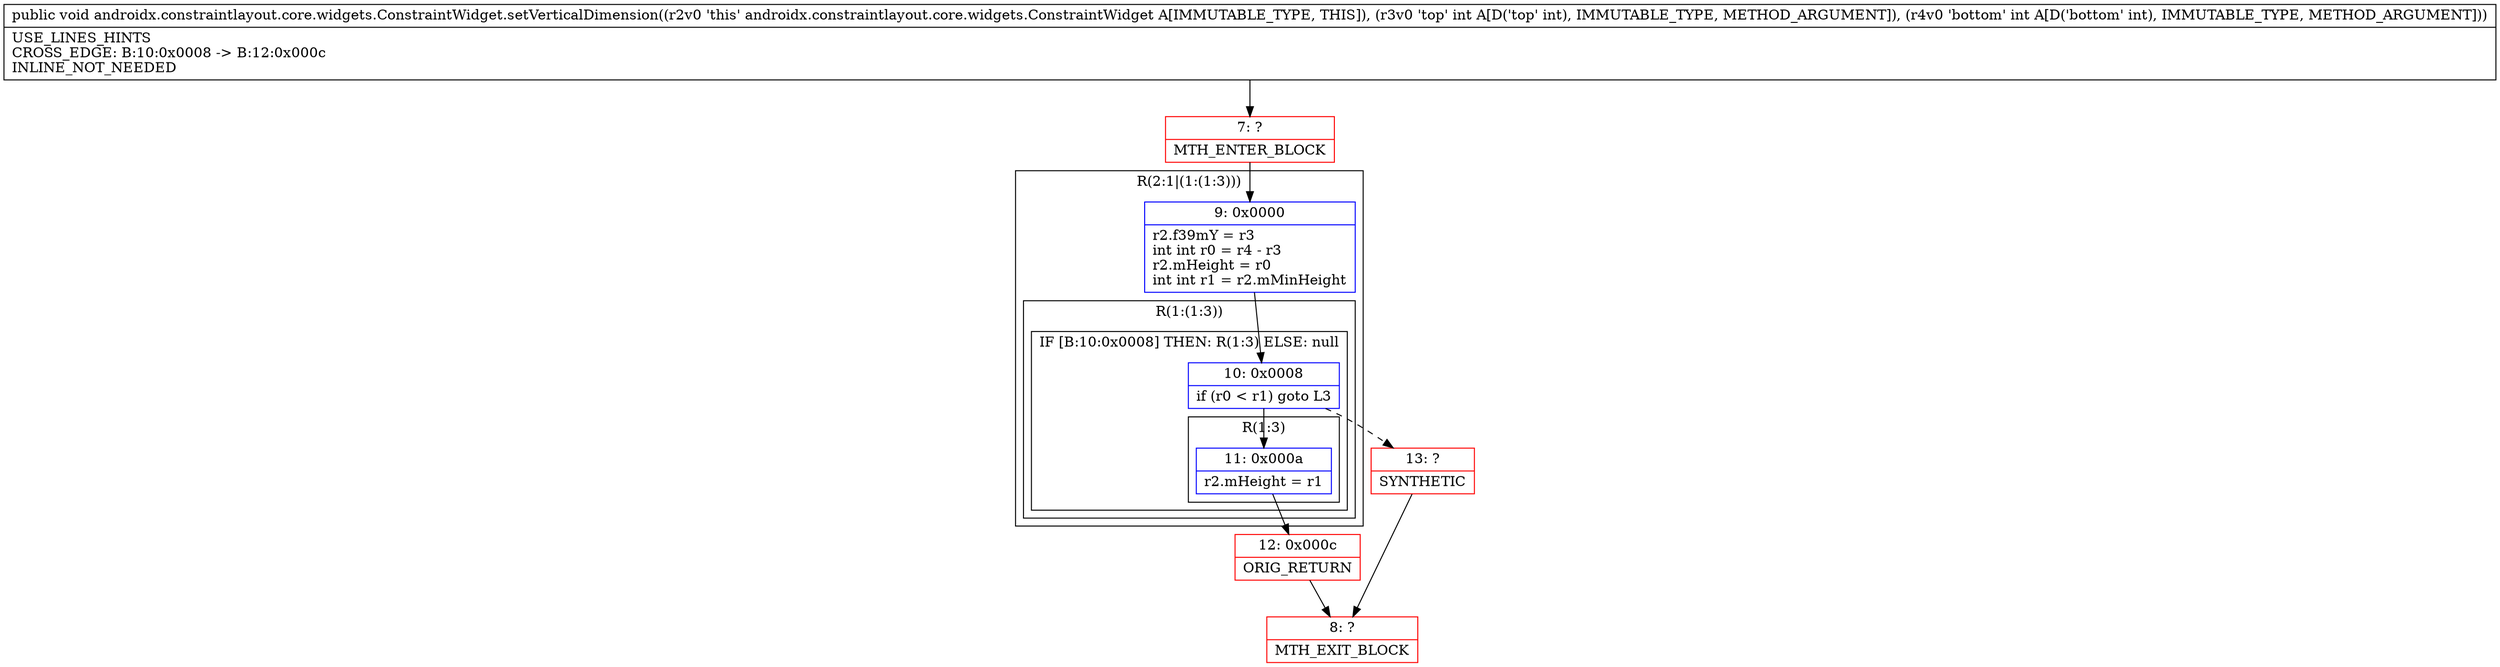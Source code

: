 digraph "CFG forandroidx.constraintlayout.core.widgets.ConstraintWidget.setVerticalDimension(II)V" {
subgraph cluster_Region_295707723 {
label = "R(2:1|(1:(1:3)))";
node [shape=record,color=blue];
Node_9 [shape=record,label="{9\:\ 0x0000|r2.f39mY = r3\lint int r0 = r4 \- r3\lr2.mHeight = r0\lint int r1 = r2.mMinHeight\l}"];
subgraph cluster_Region_716609768 {
label = "R(1:(1:3))";
node [shape=record,color=blue];
subgraph cluster_IfRegion_18691463 {
label = "IF [B:10:0x0008] THEN: R(1:3) ELSE: null";
node [shape=record,color=blue];
Node_10 [shape=record,label="{10\:\ 0x0008|if (r0 \< r1) goto L3\l}"];
subgraph cluster_Region_460950906 {
label = "R(1:3)";
node [shape=record,color=blue];
Node_11 [shape=record,label="{11\:\ 0x000a|r2.mHeight = r1\l}"];
}
}
}
}
Node_7 [shape=record,color=red,label="{7\:\ ?|MTH_ENTER_BLOCK\l}"];
Node_12 [shape=record,color=red,label="{12\:\ 0x000c|ORIG_RETURN\l}"];
Node_8 [shape=record,color=red,label="{8\:\ ?|MTH_EXIT_BLOCK\l}"];
Node_13 [shape=record,color=red,label="{13\:\ ?|SYNTHETIC\l}"];
MethodNode[shape=record,label="{public void androidx.constraintlayout.core.widgets.ConstraintWidget.setVerticalDimension((r2v0 'this' androidx.constraintlayout.core.widgets.ConstraintWidget A[IMMUTABLE_TYPE, THIS]), (r3v0 'top' int A[D('top' int), IMMUTABLE_TYPE, METHOD_ARGUMENT]), (r4v0 'bottom' int A[D('bottom' int), IMMUTABLE_TYPE, METHOD_ARGUMENT]))  | USE_LINES_HINTS\lCROSS_EDGE: B:10:0x0008 \-\> B:12:0x000c\lINLINE_NOT_NEEDED\l}"];
MethodNode -> Node_7;Node_9 -> Node_10;
Node_10 -> Node_11;
Node_10 -> Node_13[style=dashed];
Node_11 -> Node_12;
Node_7 -> Node_9;
Node_12 -> Node_8;
Node_13 -> Node_8;
}

